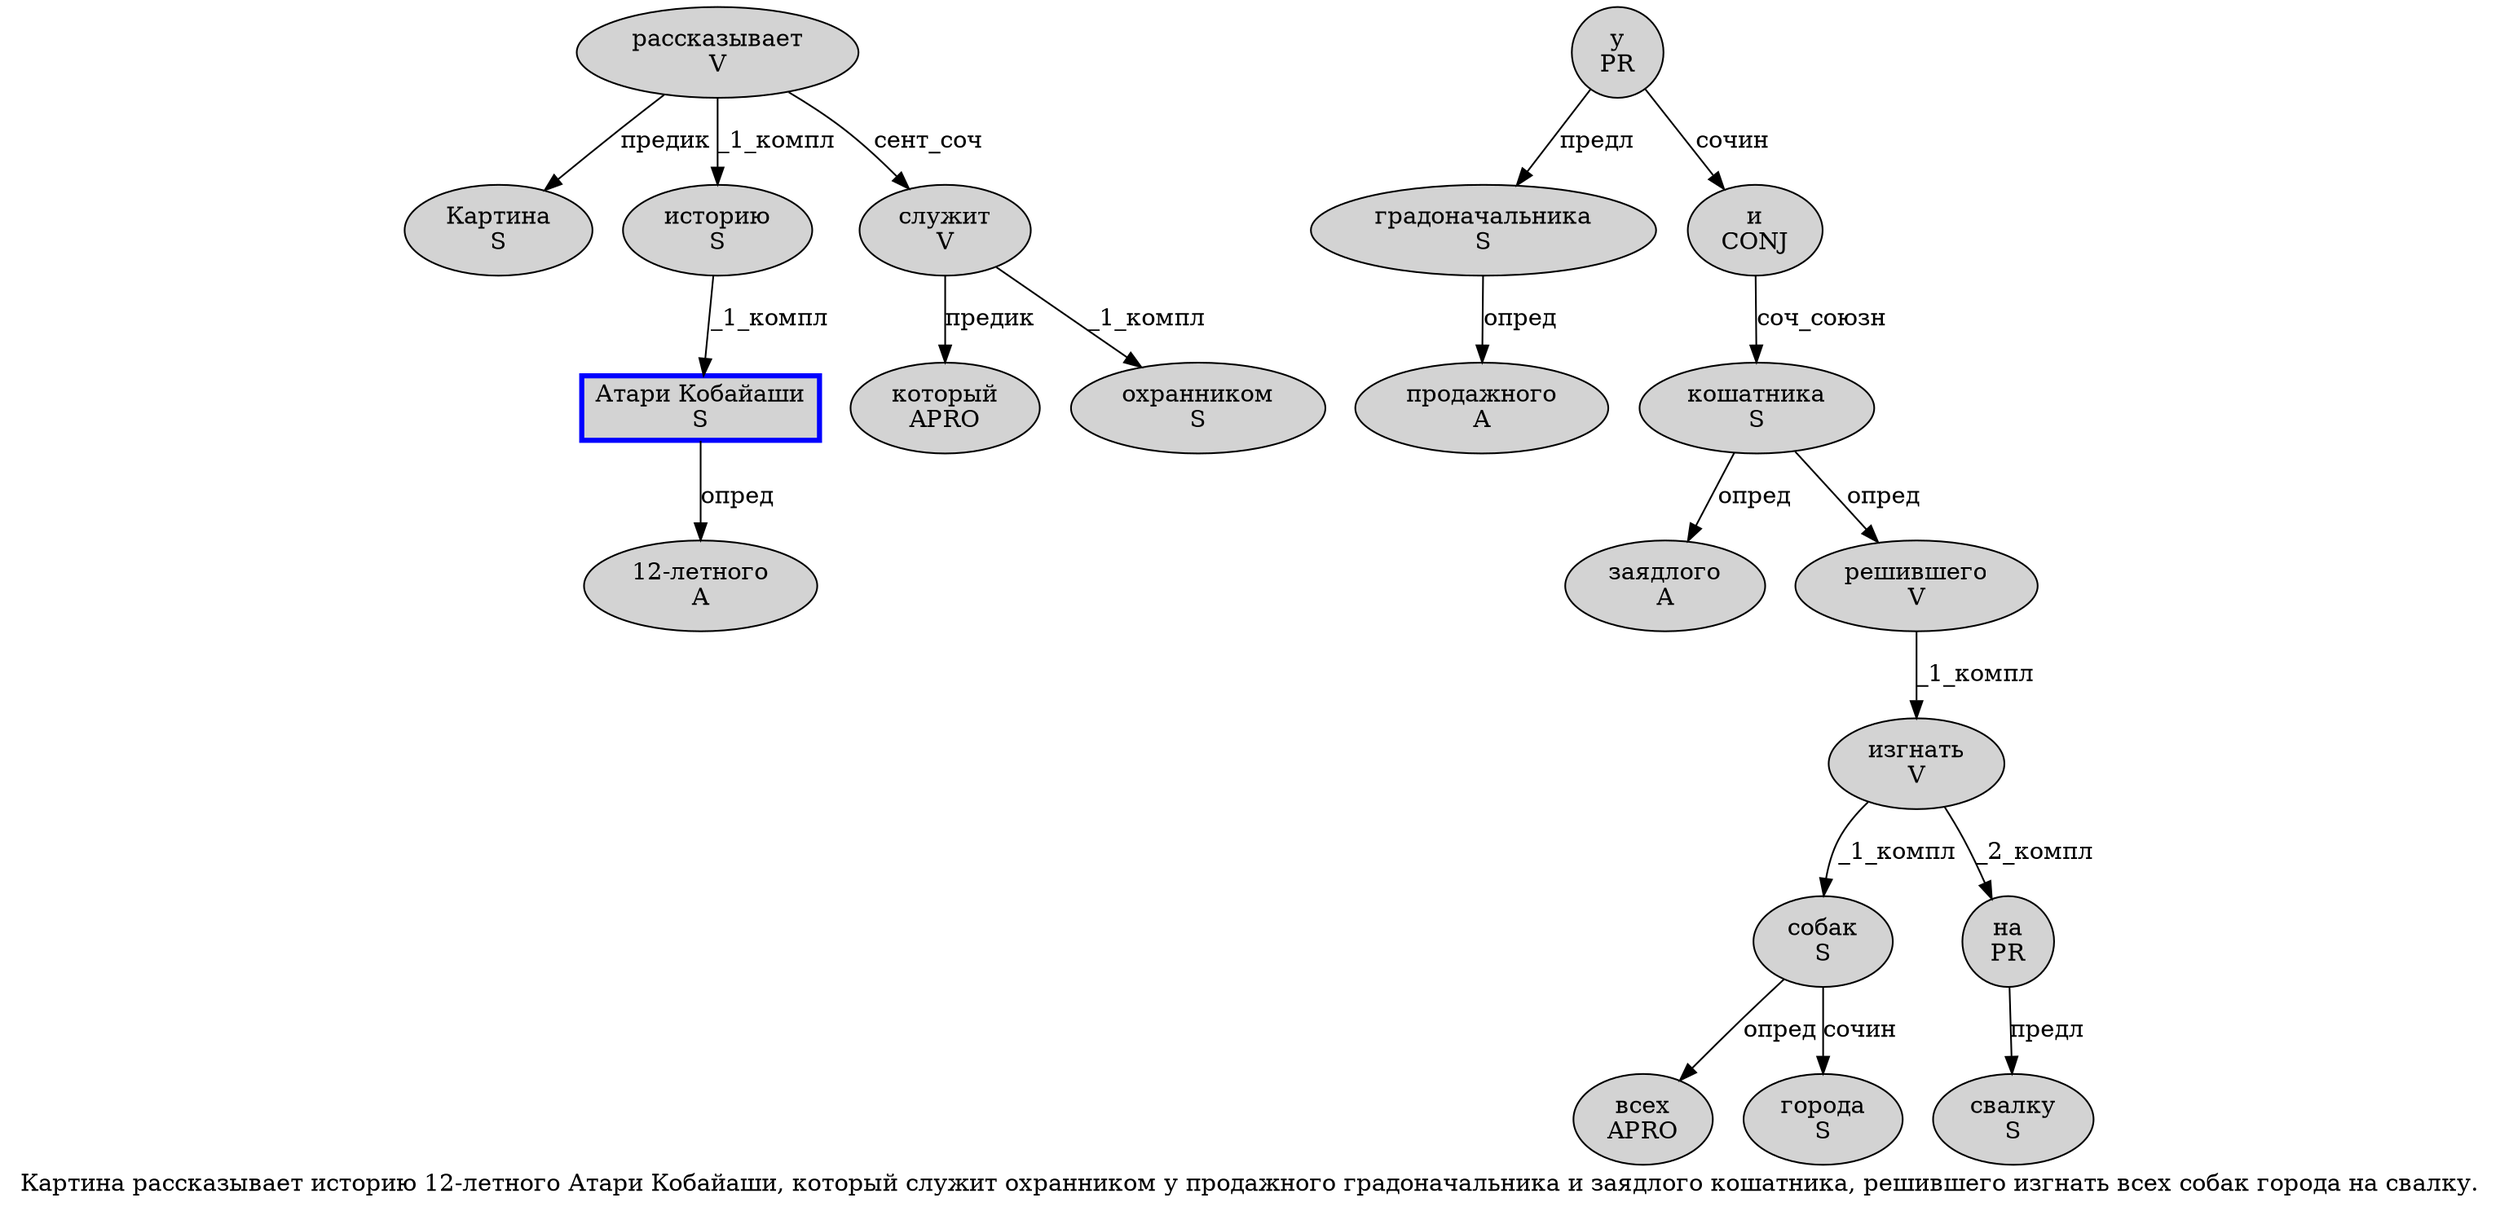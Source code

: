 digraph SENTENCE_1601 {
	graph [label="Картина рассказывает историю 12-летного Атари Кобайаши, который служит охранником у продажного градоначальника и заядлого кошатника, решившего изгнать всех собак города на свалку."]
	node [style=filled]
		0 [label="Картина
S" color="" fillcolor=lightgray penwidth=1 shape=ellipse]
		1 [label="рассказывает
V" color="" fillcolor=lightgray penwidth=1 shape=ellipse]
		2 [label="историю
S" color="" fillcolor=lightgray penwidth=1 shape=ellipse]
		3 [label="12-летного
A" color="" fillcolor=lightgray penwidth=1 shape=ellipse]
		4 [label="Атари Кобайаши
S" color=blue fillcolor=lightgray penwidth=3 shape=box]
		6 [label="который
APRO" color="" fillcolor=lightgray penwidth=1 shape=ellipse]
		7 [label="служит
V" color="" fillcolor=lightgray penwidth=1 shape=ellipse]
		8 [label="охранником
S" color="" fillcolor=lightgray penwidth=1 shape=ellipse]
		9 [label="у
PR" color="" fillcolor=lightgray penwidth=1 shape=ellipse]
		10 [label="продажного
A" color="" fillcolor=lightgray penwidth=1 shape=ellipse]
		11 [label="градоначальника
S" color="" fillcolor=lightgray penwidth=1 shape=ellipse]
		12 [label="и
CONJ" color="" fillcolor=lightgray penwidth=1 shape=ellipse]
		13 [label="заядлого
A" color="" fillcolor=lightgray penwidth=1 shape=ellipse]
		14 [label="кошатника
S" color="" fillcolor=lightgray penwidth=1 shape=ellipse]
		16 [label="решившего
V" color="" fillcolor=lightgray penwidth=1 shape=ellipse]
		17 [label="изгнать
V" color="" fillcolor=lightgray penwidth=1 shape=ellipse]
		18 [label="всех
APRO" color="" fillcolor=lightgray penwidth=1 shape=ellipse]
		19 [label="собак
S" color="" fillcolor=lightgray penwidth=1 shape=ellipse]
		20 [label="города
S" color="" fillcolor=lightgray penwidth=1 shape=ellipse]
		21 [label="на
PR" color="" fillcolor=lightgray penwidth=1 shape=ellipse]
		22 [label="свалку
S" color="" fillcolor=lightgray penwidth=1 shape=ellipse]
			4 -> 3 [label="опред"]
			19 -> 18 [label="опред"]
			19 -> 20 [label="сочин"]
			16 -> 17 [label="_1_компл"]
			14 -> 13 [label="опред"]
			14 -> 16 [label="опред"]
			11 -> 10 [label="опред"]
			9 -> 11 [label="предл"]
			9 -> 12 [label="сочин"]
			17 -> 19 [label="_1_компл"]
			17 -> 21 [label="_2_компл"]
			2 -> 4 [label="_1_компл"]
			1 -> 0 [label="предик"]
			1 -> 2 [label="_1_компл"]
			1 -> 7 [label="сент_соч"]
			7 -> 6 [label="предик"]
			7 -> 8 [label="_1_компл"]
			12 -> 14 [label="соч_союзн"]
			21 -> 22 [label="предл"]
}